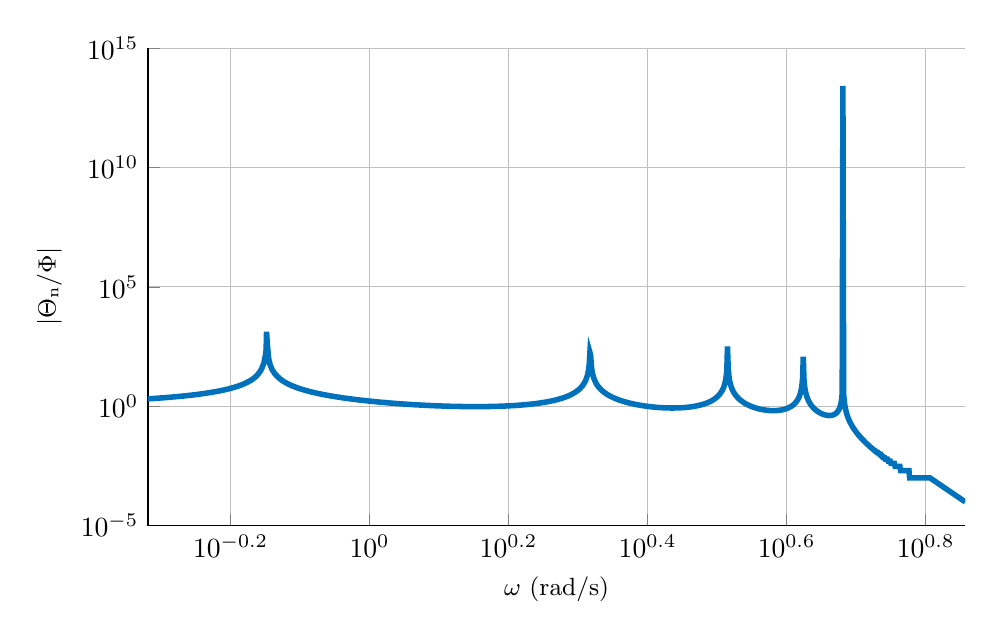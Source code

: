 % This file was created by matlab2tikz.
%
\definecolor{mycolor1}{rgb}{0.0,0.447,0.741}%
%
\begin{tikzpicture}

\begin{axis}[%
width=0.856\textwidth,
height=0.5\textwidth,
at={(0\textwidth,0\textwidth)},
scale only axis,
xmode=log,
xmin=0.48,
xmax=7.195,
xminorticks=true,
xlabel style={font=\color{white!15!black}},
xlabel={$\omega\text{ (rad/s)}$},
ymode=log,
ymin=1e-05,
ymax=1e+15,
yminorticks=true,
ylabel style={font=\color{white!15!black}},
ylabel={$\text{$|$}\Theta{}_\text{n}\text{/}\Phi\text{$|$}$},
axis background/.style={fill=white},
axis x line*=bottom,
axis y line*=left,
xmajorgrids,
xminorgrids,
ymajorgrids,
yminorgrids,
ylabel style={font=\small},
xlabel style={font=\small}
]
\addplot [color=mycolor1, line width=2.0pt, forget plot]
  table[row sep=crcr]{%
0.48	2.026\\
0.481	2.034\\
0.482	2.043\\
0.483	2.052\\
0.484	2.061\\
0.485	2.07\\
0.486	2.08\\
0.488	2.089\\
0.489	2.099\\
0.49	2.109\\
0.491	2.118\\
0.492	2.128\\
0.493	2.138\\
0.494	2.149\\
0.495	2.159\\
0.497	2.17\\
0.498	2.18\\
0.499	2.191\\
0.5	2.202\\
0.501	2.213\\
0.502	2.224\\
0.504	2.236\\
0.505	2.247\\
0.506	2.259\\
0.507	2.271\\
0.508	2.283\\
0.509	2.295\\
0.511	2.308\\
0.512	2.32\\
0.513	2.333\\
0.514	2.346\\
0.515	2.359\\
0.516	2.372\\
0.518	2.386\\
0.519	2.4\\
0.52	2.414\\
0.521	2.428\\
0.522	2.442\\
0.524	2.457\\
0.525	2.472\\
0.526	2.487\\
0.527	2.502\\
0.528	2.518\\
0.53	2.534\\
0.531	2.55\\
0.532	2.566\\
0.533	2.583\\
0.535	2.6\\
0.536	2.617\\
0.537	2.634\\
0.538	2.652\\
0.54	2.67\\
0.541	2.688\\
0.542	2.707\\
0.543	2.726\\
0.545	2.746\\
0.546	2.765\\
0.547	2.785\\
0.548	2.806\\
0.55	2.827\\
0.551	2.848\\
0.552	2.869\\
0.553	2.891\\
0.555	2.914\\
0.556	2.937\\
0.557	2.96\\
0.558	2.984\\
0.56	3.008\\
0.561	3.032\\
0.562	3.058\\
0.564	3.083\\
0.565	3.109\\
0.566	3.136\\
0.568	3.164\\
0.569	3.191\\
0.57	3.22\\
0.571	3.249\\
0.573	3.279\\
0.574	3.309\\
0.575	3.34\\
0.577	3.372\\
0.578	3.404\\
0.579	3.437\\
0.581	3.471\\
0.582	3.506\\
0.583	3.541\\
0.585	3.578\\
0.586	3.615\\
0.588	3.653\\
0.589	3.692\\
0.59	3.733\\
0.592	3.774\\
0.593	3.816\\
0.594	3.859\\
0.596	3.903\\
0.597	3.949\\
0.598	3.996\\
0.6	4.044\\
0.601	4.093\\
0.603	4.144\\
0.604	4.196\\
0.605	4.25\\
0.607	4.305\\
0.608	4.362\\
0.61	4.421\\
0.611	4.481\\
0.612	4.544\\
0.614	4.608\\
0.615	4.674\\
0.617	4.743\\
0.618	4.814\\
0.619	4.887\\
0.621	4.962\\
0.622	5.041\\
0.624	5.122\\
0.625	5.206\\
0.627	5.292\\
0.628	5.383\\
0.63	5.476\\
0.631	5.573\\
0.632	5.674\\
0.634	5.78\\
0.635	5.889\\
0.637	6.003\\
0.638	6.122\\
0.64	6.246\\
0.641	6.375\\
0.643	6.51\\
0.644	6.652\\
0.646	6.8\\
0.647	6.956\\
0.649	7.119\\
0.65	7.291\\
0.652	7.472\\
0.653	7.662\\
0.655	7.864\\
0.656	8.076\\
0.658	8.301\\
0.659	8.54\\
0.661	8.793\\
0.662	9.063\\
0.664	9.351\\
0.665	9.658\\
0.667	9.987\\
0.668	10.341\\
0.67	10.721\\
0.671	11.132\\
0.673	11.577\\
0.675	12.06\\
0.676	12.586\\
0.678	13.163\\
0.679	13.796\\
0.681	14.496\\
0.682	15.272\\
0.684	16.139\\
0.686	17.113\\
0.687	18.215\\
0.689	19.472\\
0.69	20.92\\
0.692	22.604\\
0.693	24.59\\
0.695	26.965\\
0.697	29.856\\
0.698	33.451\\
0.7	38.044\\
0.701	44.117\\
0.703	52.522\\
0.705	64.921\\
0.706	85.051\\
0.708	123.412\\
0.71	225.264\\
0.711	1304.667\\
0.713	343.021\\
0.715	151.378\\
0.716	97.034\\
0.718	71.356\\
0.719	56.396\\
0.721	46.602\\
0.723	39.693\\
0.724	34.557\\
0.726	30.59\\
0.728	27.433\\
0.729	24.862\\
0.731	22.727\\
0.733	20.925\\
0.735	19.385\\
0.736	18.054\\
0.738	16.891\\
0.74	15.866\\
0.741	14.957\\
0.743	14.145\\
0.745	13.415\\
0.746	12.755\\
0.748	12.156\\
0.75	11.61\\
0.752	11.109\\
0.753	10.649\\
0.755	10.225\\
0.757	9.832\\
0.759	9.468\\
0.76	9.129\\
0.762	8.813\\
0.764	8.517\\
0.766	8.24\\
0.767	7.98\\
0.769	7.736\\
0.771	7.505\\
0.773	7.288\\
0.774	7.082\\
0.776	6.887\\
0.778	6.703\\
0.78	6.527\\
0.782	6.361\\
0.783	6.202\\
0.785	6.051\\
0.787	5.906\\
0.789	5.769\\
0.791	5.637\\
0.793	5.511\\
0.794	5.39\\
0.796	5.274\\
0.798	5.163\\
0.8	5.057\\
0.802	4.954\\
0.804	4.855\\
0.805	4.76\\
0.807	4.669\\
0.809	4.581\\
0.811	4.496\\
0.813	4.414\\
0.815	4.335\\
0.817	4.258\\
0.818	4.184\\
0.82	4.113\\
0.822	4.043\\
0.824	3.976\\
0.826	3.911\\
0.828	3.848\\
0.83	3.787\\
0.832	3.728\\
0.834	3.671\\
0.836	3.615\\
0.838	3.561\\
0.839	3.508\\
0.841	3.457\\
0.843	3.407\\
0.845	3.359\\
0.847	3.311\\
0.849	3.266\\
0.851	3.221\\
0.853	3.177\\
0.855	3.135\\
0.857	3.094\\
0.859	3.053\\
0.861	3.014\\
0.863	2.976\\
0.865	2.938\\
0.867	2.902\\
0.869	2.866\\
0.871	2.831\\
0.873	2.797\\
0.875	2.764\\
0.877	2.732\\
0.879	2.7\\
0.881	2.669\\
0.883	2.639\\
0.885	2.609\\
0.887	2.58\\
0.889	2.551\\
0.891	2.524\\
0.893	2.496\\
0.895	2.47\\
0.897	2.443\\
0.9	2.418\\
0.902	2.393\\
0.904	2.368\\
0.906	2.344\\
0.908	2.321\\
0.91	2.297\\
0.912	2.275\\
0.914	2.252\\
0.916	2.231\\
0.918	2.209\\
0.92	2.188\\
0.923	2.168\\
0.925	2.147\\
0.927	2.127\\
0.929	2.108\\
0.931	2.089\\
0.933	2.07\\
0.935	2.051\\
0.938	2.033\\
0.94	2.015\\
0.942	1.998\\
0.944	1.981\\
0.946	1.964\\
0.948	1.947\\
0.951	1.931\\
0.953	1.915\\
0.955	1.899\\
0.957	1.883\\
0.959	1.868\\
0.962	1.853\\
0.964	1.838\\
0.966	1.824\\
0.968	1.81\\
0.971	1.795\\
0.973	1.782\\
0.975	1.768\\
0.977	1.755\\
0.98	1.741\\
0.982	1.728\\
0.984	1.716\\
0.986	1.703\\
0.989	1.691\\
0.991	1.678\\
0.993	1.666\\
0.995	1.655\\
0.998	1.643\\
1.0	1.631\\
1.002	1.62\\
1.005	1.609\\
1.007	1.598\\
1.009	1.587\\
1.012	1.577\\
1.014	1.566\\
1.016	1.556\\
1.019	1.546\\
1.021	1.536\\
1.023	1.526\\
1.026	1.516\\
1.028	1.506\\
1.03	1.497\\
1.033	1.488\\
1.035	1.478\\
1.038	1.469\\
1.04	1.46\\
1.042	1.452\\
1.045	1.443\\
1.047	1.434\\
1.05	1.426\\
1.052	1.418\\
1.054	1.409\\
1.057	1.401\\
1.059	1.393\\
1.062	1.385\\
1.064	1.378\\
1.067	1.37\\
1.069	1.362\\
1.072	1.355\\
1.074	1.348\\
1.076	1.34\\
1.079	1.333\\
1.081	1.326\\
1.084	1.319\\
1.086	1.312\\
1.089	1.306\\
1.091	1.299\\
1.094	1.292\\
1.097	1.286\\
1.099	1.28\\
1.102	1.273\\
1.104	1.267\\
1.107	1.261\\
1.109	1.255\\
1.112	1.249\\
1.114	1.243\\
1.117	1.237\\
1.119	1.232\\
1.122	1.226\\
1.125	1.22\\
1.127	1.215\\
1.13	1.209\\
1.132	1.204\\
1.135	1.199\\
1.138	1.194\\
1.14	1.188\\
1.143	1.183\\
1.146	1.178\\
1.148	1.174\\
1.151	1.169\\
1.153	1.164\\
1.156	1.159\\
1.159	1.155\\
1.161	1.15\\
1.164	1.145\\
1.167	1.141\\
1.17	1.137\\
1.172	1.132\\
1.175	1.128\\
1.178	1.124\\
1.18	1.12\\
1.183	1.116\\
1.186	1.112\\
1.189	1.108\\
1.191	1.104\\
1.194	1.1\\
1.197	1.096\\
1.2	1.093\\
1.202	1.089\\
1.205	1.085\\
1.208	1.082\\
1.211	1.078\\
1.213	1.075\\
1.216	1.071\\
1.219	1.068\\
1.222	1.065\\
1.225	1.062\\
1.227	1.059\\
1.23	1.055\\
1.233	1.052\\
1.236	1.049\\
1.239	1.046\\
1.242	1.043\\
1.245	1.041\\
1.247	1.038\\
1.25	1.035\\
1.253	1.032\\
1.256	1.03\\
1.259	1.027\\
1.262	1.025\\
1.265	1.022\\
1.268	1.02\\
1.271	1.017\\
1.274	1.015\\
1.276	1.013\\
1.279	1.01\\
1.282	1.008\\
1.285	1.006\\
1.288	1.004\\
1.291	1.002\\
1.294	1.0\\
1.297	0.998\\
1.3	0.996\\
1.303	0.994\\
1.306	0.992\\
1.309	0.991\\
1.312	0.989\\
1.315	0.987\\
1.318	0.986\\
1.321	0.984\\
1.324	0.982\\
1.327	0.981\\
1.33	0.98\\
1.334	0.978\\
1.337	0.977\\
1.34	0.976\\
1.343	0.974\\
1.346	0.973\\
1.349	0.972\\
1.352	0.971\\
1.355	0.97\\
1.358	0.969\\
1.361	0.968\\
1.365	0.967\\
1.368	0.966\\
1.371	0.965\\
1.374	0.965\\
1.377	0.964\\
1.38	0.963\\
1.384	0.963\\
1.387	0.962\\
1.39	0.961\\
1.393	0.961\\
1.396	0.961\\
1.4	0.96\\
1.403	0.96\\
1.406	0.96\\
1.409	0.959\\
1.413	0.959\\
1.416	0.959\\
1.419	0.959\\
1.422	0.959\\
1.426	0.959\\
1.429	0.959\\
1.432	0.959\\
1.436	0.96\\
1.439	0.96\\
1.442	0.96\\
1.445	0.961\\
1.449	0.961\\
1.452	0.962\\
1.455	0.962\\
1.459	0.963\\
1.462	0.964\\
1.466	0.964\\
1.469	0.965\\
1.472	0.966\\
1.476	0.967\\
1.479	0.968\\
1.483	0.969\\
1.486	0.97\\
1.489	0.971\\
1.493	0.973\\
1.496	0.974\\
1.5	0.975\\
1.503	0.977\\
1.507	0.978\\
1.51	0.98\\
1.514	0.982\\
1.517	0.983\\
1.521	0.985\\
1.524	0.987\\
1.528	0.989\\
1.531	0.991\\
1.535	0.993\\
1.538	0.995\\
1.542	0.998\\
1.545	1.0\\
1.549	1.003\\
1.552	1.005\\
1.556	1.008\\
1.56	1.011\\
1.563	1.013\\
1.567	1.016\\
1.57	1.019\\
1.574	1.023\\
1.578	1.026\\
1.581	1.029\\
1.585	1.033\\
1.589	1.036\\
1.592	1.04\\
1.596	1.044\\
1.6	1.047\\
1.603	1.051\\
1.607	1.056\\
1.611	1.06\\
1.614	1.064\\
1.618	1.069\\
1.622	1.073\\
1.626	1.078\\
1.629	1.083\\
1.633	1.088\\
1.637	1.093\\
1.641	1.099\\
1.644	1.104\\
1.648	1.11\\
1.652	1.116\\
1.656	1.122\\
1.66	1.128\\
1.663	1.134\\
1.667	1.141\\
1.671	1.148\\
1.675	1.154\\
1.679	1.162\\
1.683	1.169\\
1.687	1.176\\
1.69	1.184\\
1.694	1.192\\
1.698	1.2\\
1.702	1.209\\
1.706	1.218\\
1.71	1.227\\
1.714	1.236\\
1.718	1.245\\
1.722	1.255\\
1.726	1.265\\
1.73	1.276\\
1.734	1.286\\
1.738	1.298\\
1.742	1.309\\
1.746	1.321\\
1.75	1.333\\
1.754	1.345\\
1.758	1.358\\
1.762	1.372\\
1.766	1.385\\
1.77	1.4\\
1.774	1.414\\
1.778	1.43\\
1.782	1.445\\
1.787	1.462\\
1.791	1.479\\
1.795	1.496\\
1.799	1.514\\
1.803	1.533\\
1.807	1.552\\
1.811	1.572\\
1.816	1.593\\
1.82	1.615\\
1.824	1.637\\
1.828	1.661\\
1.832	1.685\\
1.837	1.71\\
1.841	1.736\\
1.845	1.764\\
1.849	1.792\\
1.854	1.822\\
1.858	1.853\\
1.862	1.886\\
1.866	1.92\\
1.871	1.955\\
1.875	1.993\\
1.879	2.032\\
1.884	2.072\\
1.888	2.115\\
1.892	2.161\\
1.897	2.208\\
1.901	2.258\\
1.906	2.311\\
1.91	2.367\\
1.914	2.426\\
1.919	2.489\\
1.923	2.556\\
1.928	2.627\\
1.932	2.702\\
1.936	2.782\\
1.941	2.868\\
1.945	2.961\\
1.95	3.06\\
1.954	3.166\\
1.959	3.282\\
1.963	3.406\\
1.968	3.542\\
1.972	3.69\\
1.977	3.852\\
1.982	4.029\\
1.986	4.226\\
1.991	4.443\\
1.995	4.686\\
2.0	4.959\\
2.005	5.267\\
2.009	5.618\\
2.014	6.021\\
2.018	6.49\\
2.023	7.041\\
2.028	7.697\\
2.032	8.493\\
2.037	9.479\\
2.042	10.729\\
2.047	12.369\\
2.051	14.611\\
2.056	17.865\\
2.061	23.011\\
2.065	32.376\\
2.07	54.746\\
2.075	178.716\\
2.08	140.379\\
2.085	50.278\\
2.089	30.58\\
2.094	21.951\\
2.099	17.108\\
2.104	14.007\\
2.109	11.853\\
2.114	10.269\\
2.118	9.055\\
2.123	8.096\\
2.128	7.318\\
2.133	6.676\\
2.138	6.136\\
2.143	5.676\\
2.148	5.28\\
2.153	4.934\\
2.158	4.631\\
2.163	4.362\\
2.168	4.123\\
2.173	3.908\\
2.178	3.714\\
2.183	3.539\\
2.188	3.379\\
2.193	3.233\\
2.198	3.099\\
2.203	2.975\\
2.208	2.861\\
2.213	2.756\\
2.218	2.658\\
2.223	2.566\\
2.228	2.481\\
2.234	2.402\\
2.239	2.327\\
2.244	2.257\\
2.249	2.191\\
2.254	2.129\\
2.259	2.07\\
2.265	2.015\\
2.27	1.963\\
2.275	1.913\\
2.28	1.866\\
2.286	1.822\\
2.291	1.779\\
2.296	1.739\\
2.302	1.7\\
2.307	1.664\\
2.312	1.629\\
2.317	1.595\\
2.323	1.563\\
2.328	1.533\\
2.334	1.504\\
2.339	1.476\\
2.344	1.449\\
2.35	1.423\\
2.355	1.398\\
2.361	1.375\\
2.366	1.352\\
2.371	1.33\\
2.377	1.309\\
2.382	1.289\\
2.388	1.269\\
2.393	1.251\\
2.399	1.233\\
2.404	1.215\\
2.41	1.199\\
2.416	1.182\\
2.421	1.167\\
2.427	1.152\\
2.432	1.137\\
2.438	1.124\\
2.443	1.11\\
2.449	1.097\\
2.455	1.085\\
2.46	1.073\\
2.466	1.061\\
2.472	1.05\\
2.477	1.039\\
2.483	1.028\\
2.489	1.018\\
2.495	1.009\\
2.5	0.999\\
2.506	0.99\\
2.512	0.982\\
2.518	0.973\\
2.524	0.965\\
2.529	0.957\\
2.535	0.95\\
2.541	0.943\\
2.547	0.936\\
2.553	0.929\\
2.559	0.923\\
2.565	0.917\\
2.57	0.911\\
2.576	0.905\\
2.582	0.9\\
2.588	0.895\\
2.594	0.89\\
2.6	0.886\\
2.606	0.881\\
2.612	0.877\\
2.618	0.873\\
2.624	0.869\\
2.63	0.866\\
2.636	0.863\\
2.642	0.86\\
2.649	0.857\\
2.655	0.854\\
2.661	0.852\\
2.667	0.85\\
2.673	0.848\\
2.679	0.846\\
2.685	0.844\\
2.692	0.843\\
2.698	0.842\\
2.704	0.841\\
2.71	0.84\\
2.717	0.84\\
2.723	0.84\\
2.729	0.84\\
2.735	0.84\\
2.742	0.841\\
2.748	0.841\\
2.754	0.842\\
2.761	0.843\\
2.767	0.845\\
2.773	0.846\\
2.78	0.848\\
2.786	0.851\\
2.793	0.853\\
2.799	0.856\\
2.806	0.859\\
2.812	0.862\\
2.818	0.866\\
2.825	0.87\\
2.831	0.874\\
2.838	0.878\\
2.845	0.883\\
2.851	0.889\\
2.858	0.894\\
2.864	0.9\\
2.871	0.907\\
2.877	0.914\\
2.884	0.921\\
2.891	0.929\\
2.897	0.937\\
2.904	0.946\\
2.911	0.955\\
2.918	0.965\\
2.924	0.975\\
2.931	0.986\\
2.938	0.998\\
2.945	1.01\\
2.951	1.023\\
2.958	1.037\\
2.965	1.052\\
2.972	1.068\\
2.979	1.084\\
2.985	1.102\\
2.992	1.121\\
2.999	1.141\\
3.006	1.162\\
3.013	1.184\\
3.02	1.208\\
3.027	1.234\\
3.034	1.261\\
3.041	1.291\\
3.048	1.322\\
3.055	1.356\\
3.062	1.392\\
3.069	1.431\\
3.076	1.474\\
3.083	1.519\\
3.09	1.569\\
3.098	1.623\\
3.105	1.682\\
3.112	1.747\\
3.119	1.818\\
3.126	1.896\\
3.133	1.983\\
3.141	2.08\\
3.148	2.188\\
3.155	2.31\\
3.162	2.449\\
3.17	2.608\\
3.177	2.791\\
3.184	3.006\\
3.192	3.259\\
3.199	3.563\\
3.206	3.934\\
3.214	4.398\\
3.221	4.993\\
3.229	5.784\\
3.236	6.885\\
3.243	8.524\\
3.251	11.22\\
3.258	16.476\\
3.266	31.234\\
3.273	321.495\\
3.281	38.441\\
3.289	18.068\\
3.296	11.782\\
3.304	8.727\\
3.311	6.922\\
3.319	5.73\\
3.327	4.885\\
3.334	4.255\\
3.342	3.767\\
3.35	3.378\\
3.357	3.062\\
3.365	2.798\\
3.373	2.577\\
3.381	2.387\\
3.389	2.224\\
3.396	2.081\\
3.404	1.955\\
3.412	1.844\\
3.42	1.745\\
3.428	1.657\\
3.436	1.577\\
3.444	1.504\\
3.452	1.438\\
3.459	1.378\\
3.467	1.324\\
3.475	1.273\\
3.483	1.227\\
3.491	1.184\\
3.5	1.144\\
3.508	1.108\\
3.516	1.074\\
3.524	1.042\\
3.532	1.012\\
3.54	0.985\\
3.548	0.959\\
3.556	0.935\\
3.565	0.913\\
3.573	0.892\\
3.581	0.872\\
3.589	0.853\\
3.598	0.836\\
3.606	0.82\\
3.614	0.805\\
3.623	0.79\\
3.631	0.777\\
3.639	0.764\\
3.648	0.753\\
3.656	0.742\\
3.664	0.732\\
3.673	0.722\\
3.681	0.713\\
3.69	0.705\\
3.698	0.698\\
3.707	0.691\\
3.715	0.684\\
3.724	0.679\\
3.733	0.673\\
3.741	0.669\\
3.75	0.665\\
3.758	0.661\\
3.767	0.658\\
3.776	0.656\\
3.785	0.654\\
3.793	0.652\\
3.802	0.651\\
3.811	0.651\\
3.82	0.652\\
3.828	0.652\\
3.837	0.654\\
3.846	0.656\\
3.855	0.659\\
3.864	0.662\\
3.873	0.667\\
3.882	0.672\\
3.891	0.677\\
3.9	0.684\\
3.909	0.691\\
3.918	0.7\\
3.927	0.71\\
3.936	0.72\\
3.945	0.732\\
3.954	0.746\\
3.963	0.761\\
3.972	0.777\\
3.981	0.796\\
3.99	0.816\\
4.0	0.839\\
4.009	0.865\\
4.018	0.893\\
4.027	0.926\\
4.037	0.962\\
4.046	1.004\\
4.055	1.051\\
4.065	1.105\\
4.074	1.167\\
4.083	1.24\\
4.093	1.326\\
4.102	1.429\\
4.112	1.552\\
4.121	1.705\\
4.131	1.897\\
4.14	2.146\\
4.15	2.481\\
4.159	2.955\\
4.169	3.674\\
4.178	4.895\\
4.188	7.414\\
4.198	15.632\\
4.207	119.261\\
4.217	12.177\\
4.227	6.363\\
4.237	4.284\\
4.246	3.217\\
4.256	2.568\\
4.266	2.133\\
4.276	1.821\\
4.286	1.587\\
4.295	1.405\\
4.305	1.259\\
4.315	1.141\\
4.325	1.042\\
4.335	0.959\\
4.345	0.889\\
4.355	0.828\\
4.365	0.775\\
4.375	0.729\\
4.385	0.689\\
4.396	0.653\\
4.406	0.621\\
4.416	0.593\\
4.426	0.568\\
4.436	0.545\\
4.446	0.525\\
4.457	0.507\\
4.467	0.491\\
4.477	0.476\\
4.488	0.463\\
4.498	0.452\\
4.508	0.442\\
4.519	0.433\\
4.529	0.426\\
4.54	0.42\\
4.55	0.415\\
4.56	0.411\\
4.571	0.408\\
4.582	0.407\\
4.592	0.407\\
4.603	0.409\\
4.613	0.412\\
4.624	0.416\\
4.635	0.423\\
4.645	0.432\\
4.656	0.444\\
4.667	0.459\\
4.677	0.478\\
4.688	0.503\\
4.699	0.534\\
4.71	0.575\\
4.721	0.628\\
4.732	0.702\\
4.743	0.806\\
4.753	0.966\\
4.764	1.234\\
4.775	1.775\\
4.786	3.404\\
4.797	26049079061206.2\\
4.809	3.135\\
4.82	1.505\\
4.831	0.964\\
4.842	0.694\\
4.853	0.534\\
4.864	0.428\\
4.875	0.352\\
4.887	0.297\\
4.898	0.254\\
4.909	0.22\\
4.921	0.192\\
4.932	0.17\\
4.943	0.151\\
4.955	0.135\\
4.966	0.121\\
4.978	0.11\\
4.989	0.099\\
5.0	0.091\\
5.012	0.083\\
5.024	0.076\\
5.035	0.07\\
5.047	0.064\\
5.058	0.059\\
5.07	0.055\\
5.082	0.051\\
5.093	0.047\\
5.105	0.044\\
5.117	0.041\\
5.129	0.038\\
5.141	0.036\\
5.152	0.033\\
5.164	0.031\\
5.176	0.029\\
5.188	0.027\\
5.2	0.026\\
5.212	0.024\\
5.224	0.023\\
5.236	0.021\\
5.248	0.02\\
5.26	0.019\\
5.272	0.018\\
5.285	0.017\\
5.297	0.016\\
5.309	0.015\\
5.321	0.014\\
5.333	0.014\\
5.346	0.013\\
5.358	0.012\\
5.37	0.012\\
5.383	0.011\\
5.395	0.011\\
5.408	0.01\\
5.42	0.01\\
5.433	0.009\\
5.445	0.009\\
5.458	0.008\\
5.47	0.008\\
5.483	0.007\\
5.496	0.007\\
5.508	0.007\\
5.521	0.006\\
5.534	0.006\\
5.546	0.006\\
5.559	0.006\\
5.572	0.005\\
5.585	0.005\\
5.598	0.005\\
5.611	0.005\\
5.624	0.004\\
5.637	0.004\\
5.65	0.004\\
5.663	0.004\\
5.676	0.004\\
5.689	0.004\\
5.702	0.003\\
5.715	0.003\\
5.728	0.003\\
5.741	0.003\\
5.755	0.003\\
5.768	0.003\\
5.781	0.003\\
5.794	0.003\\
5.808	0.002\\
5.821	0.002\\
5.835	0.002\\
5.848	0.002\\
5.862	0.002\\
5.875	0.002\\
5.889	0.002\\
5.902	0.002\\
5.916	0.002\\
5.929	0.002\\
5.943	0.002\\
5.957	0.002\\
5.971	0.002\\
5.984	0.001\\
5.998	0.001\\
6.012	0.001\\
6.026	0.001\\
6.04	0.001\\
6.054	0.001\\
6.068	0.001\\
6.082	0.001\\
6.096	0.001\\
6.11	0.001\\
6.124	0.001\\
6.138	0.001\\
6.152	0.001\\
6.166	0.001\\
6.18	0.001\\
6.195	0.001\\
6.209	0.001\\
6.223	0.001\\
6.238	0.001\\
6.252	0.001\\
6.266	0.001\\
6.281	0.001\\
6.295	0.001\\
6.31	0.001\\
6.324	0.001\\
6.339	0.001\\
6.353	0.001\\
6.368	0.001\\
6.383	0.001\\
6.398	0.001\\
6.412	0.0\\
6.427	0.0\\
6.442	0.0\\
6.457	0.0\\
6.472	0.0\\
6.487	0.0\\
6.501	0.0\\
6.516	0.0\\
6.531	0.0\\
6.547	0.0\\
6.562	0.0\\
6.577	0.0\\
6.592	0.0\\
6.607	0.0\\
6.622	0.0\\
6.638	0.0\\
6.653	0.0\\
6.668	0.0\\
6.684	0.0\\
6.699	0.0\\
6.714	0.0\\
6.73	0.0\\
6.745	0.0\\
6.761	0.0\\
6.777	0.0\\
6.792	0.0\\
6.808	0.0\\
6.824	0.0\\
6.839	0.0\\
6.855	0.0\\
6.871	0.0\\
6.887	0.0\\
6.903	0.0\\
6.918	0.0\\
6.934	0.0\\
6.95	0.0\\
6.966	0.0\\
6.983	0.0\\
6.999	0.0\\
7.015	0.0\\
7.031	0.0\\
7.047	0.0\\
7.063	0.0\\
7.08	0.0\\
7.096	0.0\\
7.112	0.0\\
7.129	0.0\\
7.145	0.0\\
7.162	0.0\\
7.178	0.0\\
7.195	9.754e-05\\
};
\end{axis}
\end{tikzpicture}%